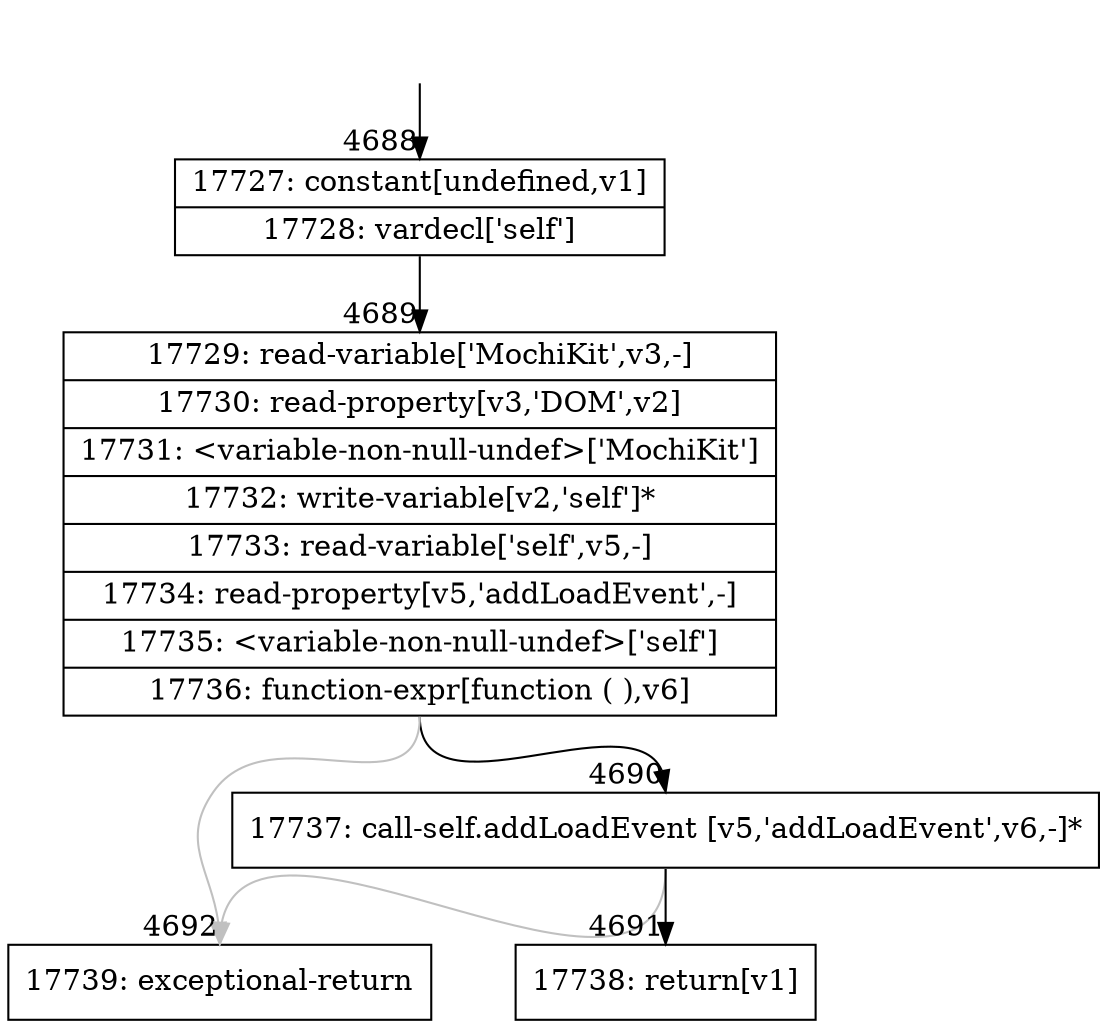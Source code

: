 digraph {
rankdir="TD"
BB_entry341[shape=none,label=""];
BB_entry341 -> BB4688 [tailport=s, headport=n, headlabel="    4688"]
BB4688 [shape=record label="{17727: constant[undefined,v1]|17728: vardecl['self']}" ] 
BB4688 -> BB4689 [tailport=s, headport=n, headlabel="      4689"]
BB4689 [shape=record label="{17729: read-variable['MochiKit',v3,-]|17730: read-property[v3,'DOM',v2]|17731: \<variable-non-null-undef\>['MochiKit']|17732: write-variable[v2,'self']*|17733: read-variable['self',v5,-]|17734: read-property[v5,'addLoadEvent',-]|17735: \<variable-non-null-undef\>['self']|17736: function-expr[function ( ),v6]}" ] 
BB4689 -> BB4690 [tailport=s, headport=n, headlabel="      4690"]
BB4689 -> BB4692 [tailport=s, headport=n, color=gray, headlabel="      4692"]
BB4690 [shape=record label="{17737: call-self.addLoadEvent [v5,'addLoadEvent',v6,-]*}" ] 
BB4690 -> BB4691 [tailport=s, headport=n, headlabel="      4691"]
BB4690 -> BB4692 [tailport=s, headport=n, color=gray]
BB4691 [shape=record label="{17738: return[v1]}" ] 
BB4692 [shape=record label="{17739: exceptional-return}" ] 
//#$~ 3261
}
